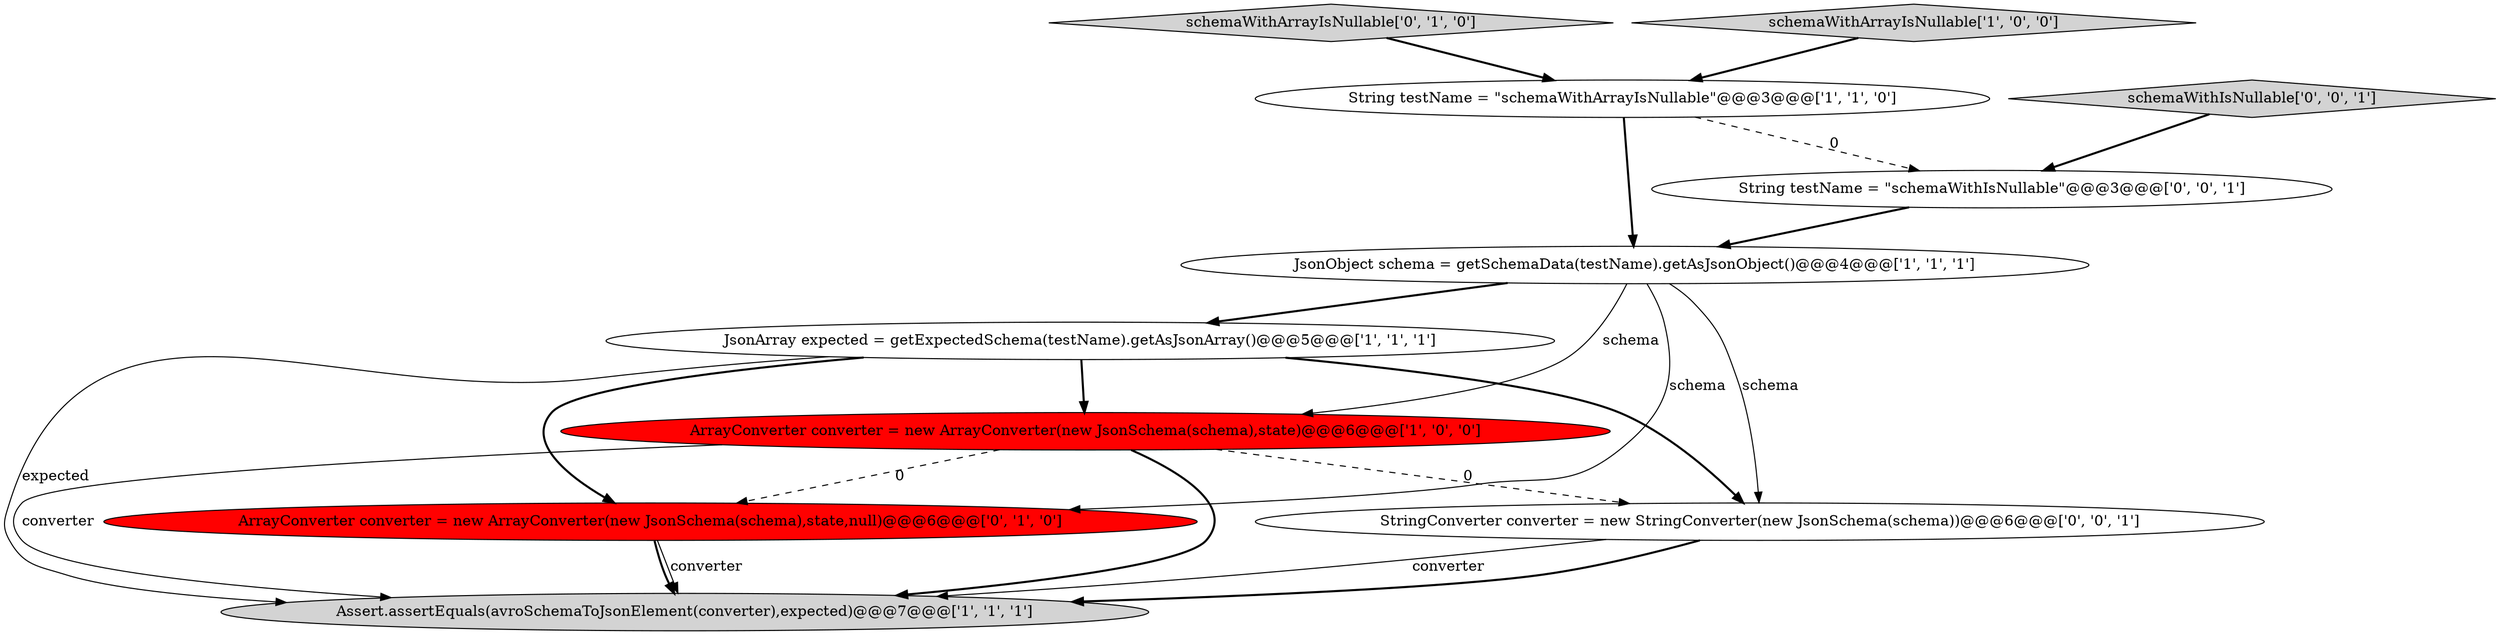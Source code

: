 digraph {
2 [style = filled, label = "String testName = \"schemaWithArrayIsNullable\"@@@3@@@['1', '1', '0']", fillcolor = white, shape = ellipse image = "AAA0AAABBB1BBB"];
6 [style = filled, label = "ArrayConverter converter = new ArrayConverter(new JsonSchema(schema),state,null)@@@6@@@['0', '1', '0']", fillcolor = red, shape = ellipse image = "AAA1AAABBB2BBB"];
5 [style = filled, label = "JsonObject schema = getSchemaData(testName).getAsJsonObject()@@@4@@@['1', '1', '1']", fillcolor = white, shape = ellipse image = "AAA0AAABBB1BBB"];
7 [style = filled, label = "schemaWithArrayIsNullable['0', '1', '0']", fillcolor = lightgray, shape = diamond image = "AAA0AAABBB2BBB"];
9 [style = filled, label = "StringConverter converter = new StringConverter(new JsonSchema(schema))@@@6@@@['0', '0', '1']", fillcolor = white, shape = ellipse image = "AAA0AAABBB3BBB"];
10 [style = filled, label = "String testName = \"schemaWithIsNullable\"@@@3@@@['0', '0', '1']", fillcolor = white, shape = ellipse image = "AAA0AAABBB3BBB"];
3 [style = filled, label = "JsonArray expected = getExpectedSchema(testName).getAsJsonArray()@@@5@@@['1', '1', '1']", fillcolor = white, shape = ellipse image = "AAA0AAABBB1BBB"];
4 [style = filled, label = "Assert.assertEquals(avroSchemaToJsonElement(converter),expected)@@@7@@@['1', '1', '1']", fillcolor = lightgray, shape = ellipse image = "AAA0AAABBB1BBB"];
1 [style = filled, label = "ArrayConverter converter = new ArrayConverter(new JsonSchema(schema),state)@@@6@@@['1', '0', '0']", fillcolor = red, shape = ellipse image = "AAA1AAABBB1BBB"];
8 [style = filled, label = "schemaWithIsNullable['0', '0', '1']", fillcolor = lightgray, shape = diamond image = "AAA0AAABBB3BBB"];
0 [style = filled, label = "schemaWithArrayIsNullable['1', '0', '0']", fillcolor = lightgray, shape = diamond image = "AAA0AAABBB1BBB"];
5->3 [style = bold, label=""];
8->10 [style = bold, label=""];
1->4 [style = bold, label=""];
3->1 [style = bold, label=""];
9->4 [style = bold, label=""];
0->2 [style = bold, label=""];
3->4 [style = solid, label="expected"];
3->6 [style = bold, label=""];
1->9 [style = dashed, label="0"];
2->10 [style = dashed, label="0"];
3->9 [style = bold, label=""];
6->4 [style = bold, label=""];
10->5 [style = bold, label=""];
1->4 [style = solid, label="converter"];
5->1 [style = solid, label="schema"];
7->2 [style = bold, label=""];
6->4 [style = solid, label="converter"];
5->9 [style = solid, label="schema"];
9->4 [style = solid, label="converter"];
1->6 [style = dashed, label="0"];
5->6 [style = solid, label="schema"];
2->5 [style = bold, label=""];
}
